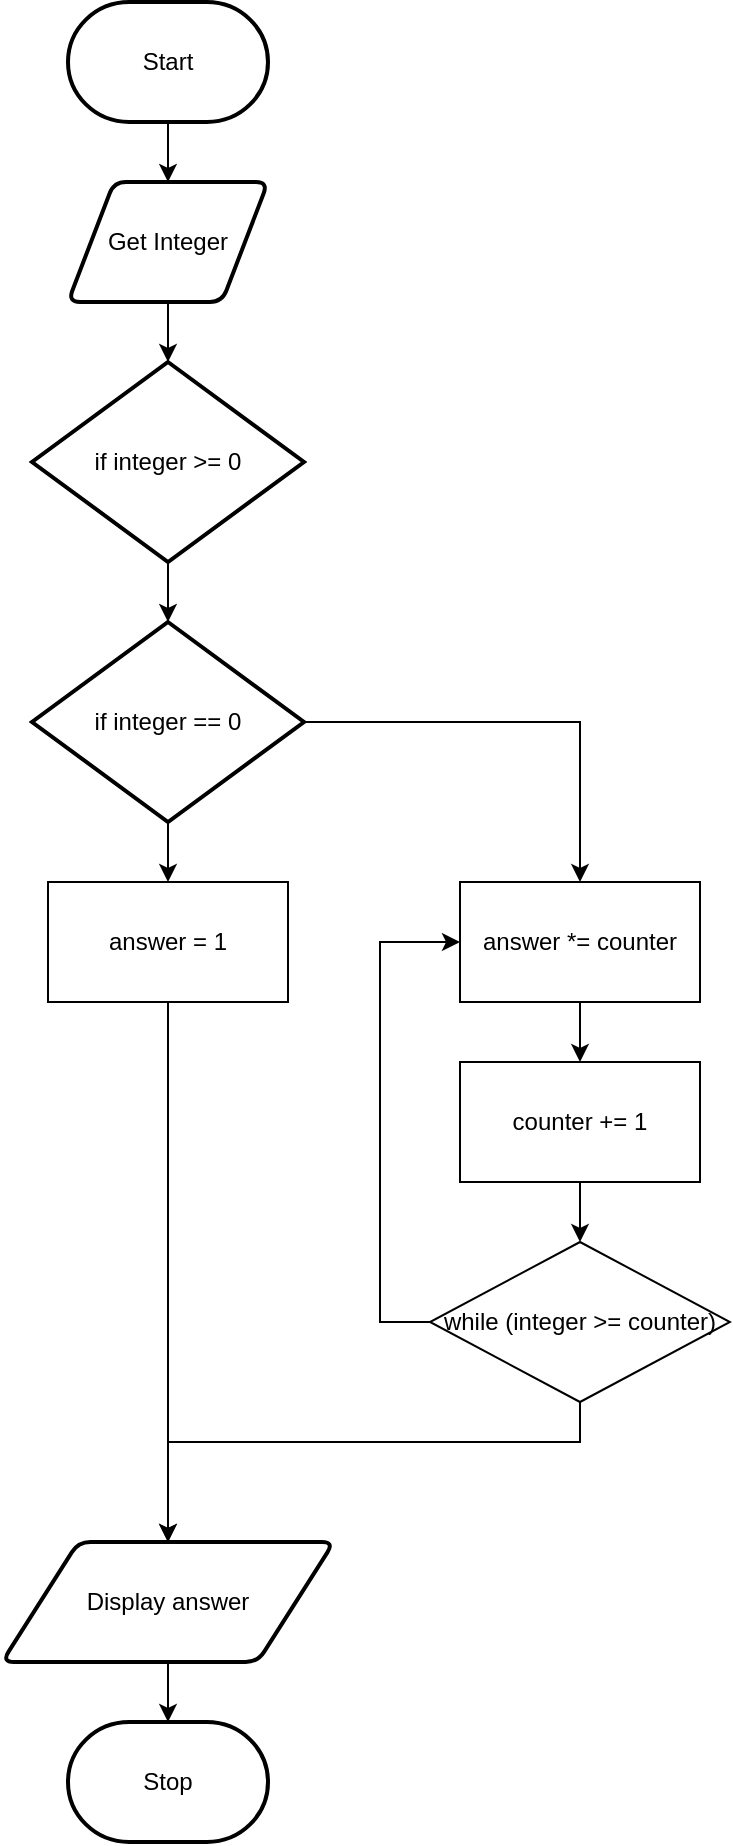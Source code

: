 <mxfile>
    <diagram id="aqkya4TFRdpiTSBKbrii" name="Flowchart">
        <mxGraphModel dx="1074" dy="717" grid="1" gridSize="10" guides="1" tooltips="1" connect="1" arrows="1" fold="1" page="1" pageScale="1" pageWidth="827" pageHeight="1169" math="0" shadow="0">
            <root>
                <mxCell id="7Z-LrOooxTyzb09muiCP-0"/>
                <mxCell id="7Z-LrOooxTyzb09muiCP-1" parent="7Z-LrOooxTyzb09muiCP-0"/>
                <mxCell id="7Z-LrOooxTyzb09muiCP-7" value="" style="edgeStyle=none;html=1;" parent="7Z-LrOooxTyzb09muiCP-1" source="7Z-LrOooxTyzb09muiCP-2" target="7Z-LrOooxTyzb09muiCP-3" edge="1">
                    <mxGeometry relative="1" as="geometry"/>
                </mxCell>
                <mxCell id="7Z-LrOooxTyzb09muiCP-2" value="Start" style="strokeWidth=2;html=1;shape=mxgraph.flowchart.terminator;whiteSpace=wrap;" parent="7Z-LrOooxTyzb09muiCP-1" vertex="1">
                    <mxGeometry x="364" y="80" width="100" height="60" as="geometry"/>
                </mxCell>
                <mxCell id="7Z-LrOooxTyzb09muiCP-8" value="" style="edgeStyle=none;html=1;" parent="7Z-LrOooxTyzb09muiCP-1" source="7Z-LrOooxTyzb09muiCP-3" edge="1">
                    <mxGeometry relative="1" as="geometry">
                        <mxPoint x="414" y="260" as="targetPoint"/>
                    </mxGeometry>
                </mxCell>
                <mxCell id="7Z-LrOooxTyzb09muiCP-3" value="Get Integer" style="shape=parallelogram;html=1;strokeWidth=2;perimeter=parallelogramPerimeter;whiteSpace=wrap;rounded=1;arcSize=12;size=0.23;" parent="7Z-LrOooxTyzb09muiCP-1" vertex="1">
                    <mxGeometry x="364" y="170" width="100" height="60" as="geometry"/>
                </mxCell>
                <mxCell id="7Z-LrOooxTyzb09muiCP-10" value="" style="edgeStyle=none;html=1;" parent="7Z-LrOooxTyzb09muiCP-1" source="7Z-LrOooxTyzb09muiCP-5" target="7Z-LrOooxTyzb09muiCP-6" edge="1">
                    <mxGeometry relative="1" as="geometry"/>
                </mxCell>
                <mxCell id="7Z-LrOooxTyzb09muiCP-5" value="Display answer" style="shape=parallelogram;html=1;strokeWidth=2;perimeter=parallelogramPerimeter;whiteSpace=wrap;rounded=1;arcSize=12;size=0.23;" parent="7Z-LrOooxTyzb09muiCP-1" vertex="1">
                    <mxGeometry x="331" y="850" width="166" height="60" as="geometry"/>
                </mxCell>
                <mxCell id="7Z-LrOooxTyzb09muiCP-6" value="Stop" style="strokeWidth=2;html=1;shape=mxgraph.flowchart.terminator;whiteSpace=wrap;" parent="7Z-LrOooxTyzb09muiCP-1" vertex="1">
                    <mxGeometry x="364" y="940" width="100" height="60" as="geometry"/>
                </mxCell>
                <mxCell id="abFR33meOYasKBNg82ip-2" value="" style="edgeStyle=none;html=1;" parent="7Z-LrOooxTyzb09muiCP-1" source="abFR33meOYasKBNg82ip-0" target="abFR33meOYasKBNg82ip-1" edge="1">
                    <mxGeometry relative="1" as="geometry"/>
                </mxCell>
                <mxCell id="abFR33meOYasKBNg82ip-0" value="if integer &amp;gt;= 0" style="strokeWidth=2;html=1;shape=mxgraph.flowchart.decision;whiteSpace=wrap;" parent="7Z-LrOooxTyzb09muiCP-1" vertex="1">
                    <mxGeometry x="346" y="260" width="136" height="100" as="geometry"/>
                </mxCell>
                <mxCell id="abFR33meOYasKBNg82ip-4" value="" style="edgeStyle=none;html=1;" parent="7Z-LrOooxTyzb09muiCP-1" source="abFR33meOYasKBNg82ip-1" target="abFR33meOYasKBNg82ip-3" edge="1">
                    <mxGeometry relative="1" as="geometry"/>
                </mxCell>
                <mxCell id="abFR33meOYasKBNg82ip-6" style="edgeStyle=orthogonalEdgeStyle;html=1;entryX=0.5;entryY=0;entryDx=0;entryDy=0;rounded=0;" parent="7Z-LrOooxTyzb09muiCP-1" source="abFR33meOYasKBNg82ip-1" target="abFR33meOYasKBNg82ip-5" edge="1">
                    <mxGeometry relative="1" as="geometry"/>
                </mxCell>
                <mxCell id="abFR33meOYasKBNg82ip-1" value="if integer == 0" style="strokeWidth=2;html=1;shape=mxgraph.flowchart.decision;whiteSpace=wrap;" parent="7Z-LrOooxTyzb09muiCP-1" vertex="1">
                    <mxGeometry x="346" y="390" width="136" height="100" as="geometry"/>
                </mxCell>
                <mxCell id="abFR33meOYasKBNg82ip-13" style="edgeStyle=orthogonalEdgeStyle;rounded=0;html=1;" parent="7Z-LrOooxTyzb09muiCP-1" source="abFR33meOYasKBNg82ip-3" target="7Z-LrOooxTyzb09muiCP-5" edge="1">
                    <mxGeometry relative="1" as="geometry"/>
                </mxCell>
                <mxCell id="abFR33meOYasKBNg82ip-3" value="answer = 1" style="rounded=0;whiteSpace=wrap;html=1;" parent="7Z-LrOooxTyzb09muiCP-1" vertex="1">
                    <mxGeometry x="354" y="520" width="120" height="60" as="geometry"/>
                </mxCell>
                <mxCell id="abFR33meOYasKBNg82ip-8" value="" style="edgeStyle=orthogonalEdgeStyle;rounded=0;html=1;" parent="7Z-LrOooxTyzb09muiCP-1" source="abFR33meOYasKBNg82ip-5" target="abFR33meOYasKBNg82ip-7" edge="1">
                    <mxGeometry relative="1" as="geometry"/>
                </mxCell>
                <mxCell id="abFR33meOYasKBNg82ip-5" value="answer *=&amp;nbsp;counter" style="rounded=0;whiteSpace=wrap;html=1;" parent="7Z-LrOooxTyzb09muiCP-1" vertex="1">
                    <mxGeometry x="560" y="520" width="120" height="60" as="geometry"/>
                </mxCell>
                <mxCell id="abFR33meOYasKBNg82ip-10" value="" style="edgeStyle=orthogonalEdgeStyle;rounded=0;html=1;" parent="7Z-LrOooxTyzb09muiCP-1" source="abFR33meOYasKBNg82ip-7" target="abFR33meOYasKBNg82ip-9" edge="1">
                    <mxGeometry relative="1" as="geometry"/>
                </mxCell>
                <mxCell id="abFR33meOYasKBNg82ip-7" value="counter += 1" style="rounded=0;whiteSpace=wrap;html=1;" parent="7Z-LrOooxTyzb09muiCP-1" vertex="1">
                    <mxGeometry x="560" y="610" width="120" height="60" as="geometry"/>
                </mxCell>
                <mxCell id="abFR33meOYasKBNg82ip-11" style="edgeStyle=orthogonalEdgeStyle;rounded=0;html=1;entryX=0;entryY=0.5;entryDx=0;entryDy=0;" parent="7Z-LrOooxTyzb09muiCP-1" source="abFR33meOYasKBNg82ip-9" target="abFR33meOYasKBNg82ip-5" edge="1">
                    <mxGeometry relative="1" as="geometry">
                        <Array as="points">
                            <mxPoint x="520" y="740"/>
                            <mxPoint x="520" y="550"/>
                        </Array>
                    </mxGeometry>
                </mxCell>
                <mxCell id="abFR33meOYasKBNg82ip-12" style="edgeStyle=orthogonalEdgeStyle;rounded=0;html=1;entryX=0.5;entryY=0;entryDx=0;entryDy=0;" parent="7Z-LrOooxTyzb09muiCP-1" source="abFR33meOYasKBNg82ip-9" target="7Z-LrOooxTyzb09muiCP-5" edge="1">
                    <mxGeometry relative="1" as="geometry">
                        <Array as="points">
                            <mxPoint x="620" y="800"/>
                            <mxPoint x="414" y="800"/>
                        </Array>
                    </mxGeometry>
                </mxCell>
                <mxCell id="abFR33meOYasKBNg82ip-9" value="while (integer &amp;gt;= counter)" style="rhombus;whiteSpace=wrap;html=1;" parent="7Z-LrOooxTyzb09muiCP-1" vertex="1">
                    <mxGeometry x="545" y="700" width="150" height="80" as="geometry"/>
                </mxCell>
            </root>
        </mxGraphModel>
    </diagram>
    <diagram id="KjG14Q_7bZ2Fs4syXYFA" name="Top Down">
        <mxGraphModel dx="1074" dy="717" grid="1" gridSize="10" guides="1" tooltips="1" connect="1" arrows="1" fold="1" page="1" pageScale="1" pageWidth="827" pageHeight="1169" math="0" shadow="0">
            <root>
                <mxCell id="0"/>
                <mxCell id="1" parent="0"/>
                <mxCell id="QtO_xw6DOo0jZK6YUWM9-8" value="" style="edgeStyle=none;html=1;" parent="1" source="QtO_xw6DOo0jZK6YUWM9-1" target="QtO_xw6DOo0jZK6YUWM9-3" edge="1">
                    <mxGeometry relative="1" as="geometry"/>
                </mxCell>
                <mxCell id="QtO_xw6DOo0jZK6YUWM9-9" style="edgeStyle=orthogonalEdgeStyle;html=1;entryX=0.5;entryY=0;entryDx=0;entryDy=0;rounded=0;" parent="1" source="QtO_xw6DOo0jZK6YUWM9-1" target="QtO_xw6DOo0jZK6YUWM9-2" edge="1">
                    <mxGeometry relative="1" as="geometry">
                        <Array as="points">
                            <mxPoint x="414" y="160"/>
                            <mxPoint x="260" y="160"/>
                        </Array>
                    </mxGeometry>
                </mxCell>
                <mxCell id="QtO_xw6DOo0jZK6YUWM9-10" style="edgeStyle=orthogonalEdgeStyle;html=1;entryX=0.5;entryY=0;entryDx=0;entryDy=0;rounded=0;" parent="1" source="QtO_xw6DOo0jZK6YUWM9-1" target="QtO_xw6DOo0jZK6YUWM9-4" edge="1">
                    <mxGeometry relative="1" as="geometry">
                        <Array as="points">
                            <mxPoint x="414" y="160"/>
                            <mxPoint x="570" y="160"/>
                        </Array>
                    </mxGeometry>
                </mxCell>
                <mxCell id="QtO_xw6DOo0jZK6YUWM9-1" value="Circumference" style="rounded=0;whiteSpace=wrap;html=1;" parent="1" vertex="1">
                    <mxGeometry x="354" y="80" width="120" height="60" as="geometry"/>
                </mxCell>
                <mxCell id="QtO_xw6DOo0jZK6YUWM9-11" value="" style="edgeStyle=orthogonalEdgeStyle;rounded=0;html=1;" parent="1" source="QtO_xw6DOo0jZK6YUWM9-2" target="QtO_xw6DOo0jZK6YUWM9-5" edge="1">
                    <mxGeometry relative="1" as="geometry"/>
                </mxCell>
                <mxCell id="QtO_xw6DOo0jZK6YUWM9-2" value="Input" style="rounded=0;whiteSpace=wrap;html=1;" parent="1" vertex="1">
                    <mxGeometry x="200" y="180" width="120" height="60" as="geometry"/>
                </mxCell>
                <mxCell id="QtO_xw6DOo0jZK6YUWM9-12" value="" style="edgeStyle=orthogonalEdgeStyle;rounded=0;html=1;" parent="1" source="QtO_xw6DOo0jZK6YUWM9-3" target="QtO_xw6DOo0jZK6YUWM9-6" edge="1">
                    <mxGeometry relative="1" as="geometry"/>
                </mxCell>
                <mxCell id="QtO_xw6DOo0jZK6YUWM9-3" value="Process" style="rounded=0;whiteSpace=wrap;html=1;" parent="1" vertex="1">
                    <mxGeometry x="354" y="180" width="120" height="60" as="geometry"/>
                </mxCell>
                <mxCell id="QtO_xw6DOo0jZK6YUWM9-13" value="" style="edgeStyle=orthogonalEdgeStyle;rounded=0;html=1;" parent="1" source="QtO_xw6DOo0jZK6YUWM9-4" target="QtO_xw6DOo0jZK6YUWM9-7" edge="1">
                    <mxGeometry relative="1" as="geometry"/>
                </mxCell>
                <mxCell id="QtO_xw6DOo0jZK6YUWM9-4" value="output" style="rounded=0;whiteSpace=wrap;html=1;" parent="1" vertex="1">
                    <mxGeometry x="510" y="180" width="120" height="60" as="geometry"/>
                </mxCell>
                <mxCell id="QtO_xw6DOo0jZK6YUWM9-5" value="Get integer" style="rounded=0;whiteSpace=wrap;html=1;" parent="1" vertex="1">
                    <mxGeometry x="200" y="280" width="120" height="60" as="geometry"/>
                </mxCell>
                <mxCell id="QtO_xw6DOo0jZK6YUWM9-6" value="calculate factorial" style="rounded=0;whiteSpace=wrap;html=1;" parent="1" vertex="1">
                    <mxGeometry x="354" y="280" width="120" height="60" as="geometry"/>
                </mxCell>
                <mxCell id="QtO_xw6DOo0jZK6YUWM9-7" value="Display answer" style="rounded=0;whiteSpace=wrap;html=1;" parent="1" vertex="1">
                    <mxGeometry x="510" y="280" width="120" height="60" as="geometry"/>
                </mxCell>
            </root>
        </mxGraphModel>
    </diagram>
</mxfile>